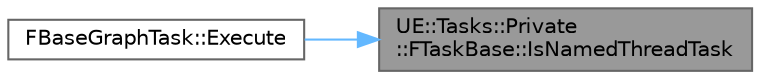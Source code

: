digraph "UE::Tasks::Private::FTaskBase::IsNamedThreadTask"
{
 // INTERACTIVE_SVG=YES
 // LATEX_PDF_SIZE
  bgcolor="transparent";
  edge [fontname=Helvetica,fontsize=10,labelfontname=Helvetica,labelfontsize=10];
  node [fontname=Helvetica,fontsize=10,shape=box,height=0.2,width=0.4];
  rankdir="RL";
  Node1 [id="Node000001",label="UE::Tasks::Private\l::FTaskBase::IsNamedThreadTask",height=0.2,width=0.4,color="gray40", fillcolor="grey60", style="filled", fontcolor="black",tooltip=" "];
  Node1 -> Node2 [id="edge1_Node000001_Node000002",dir="back",color="steelblue1",style="solid",tooltip=" "];
  Node2 [id="Node000002",label="FBaseGraphTask::Execute",height=0.2,width=0.4,color="grey40", fillcolor="white", style="filled",URL="$d3/d6a/classFBaseGraphTask.html#a966913692e93d8559ab737b9da508a29",tooltip=" "];
}
